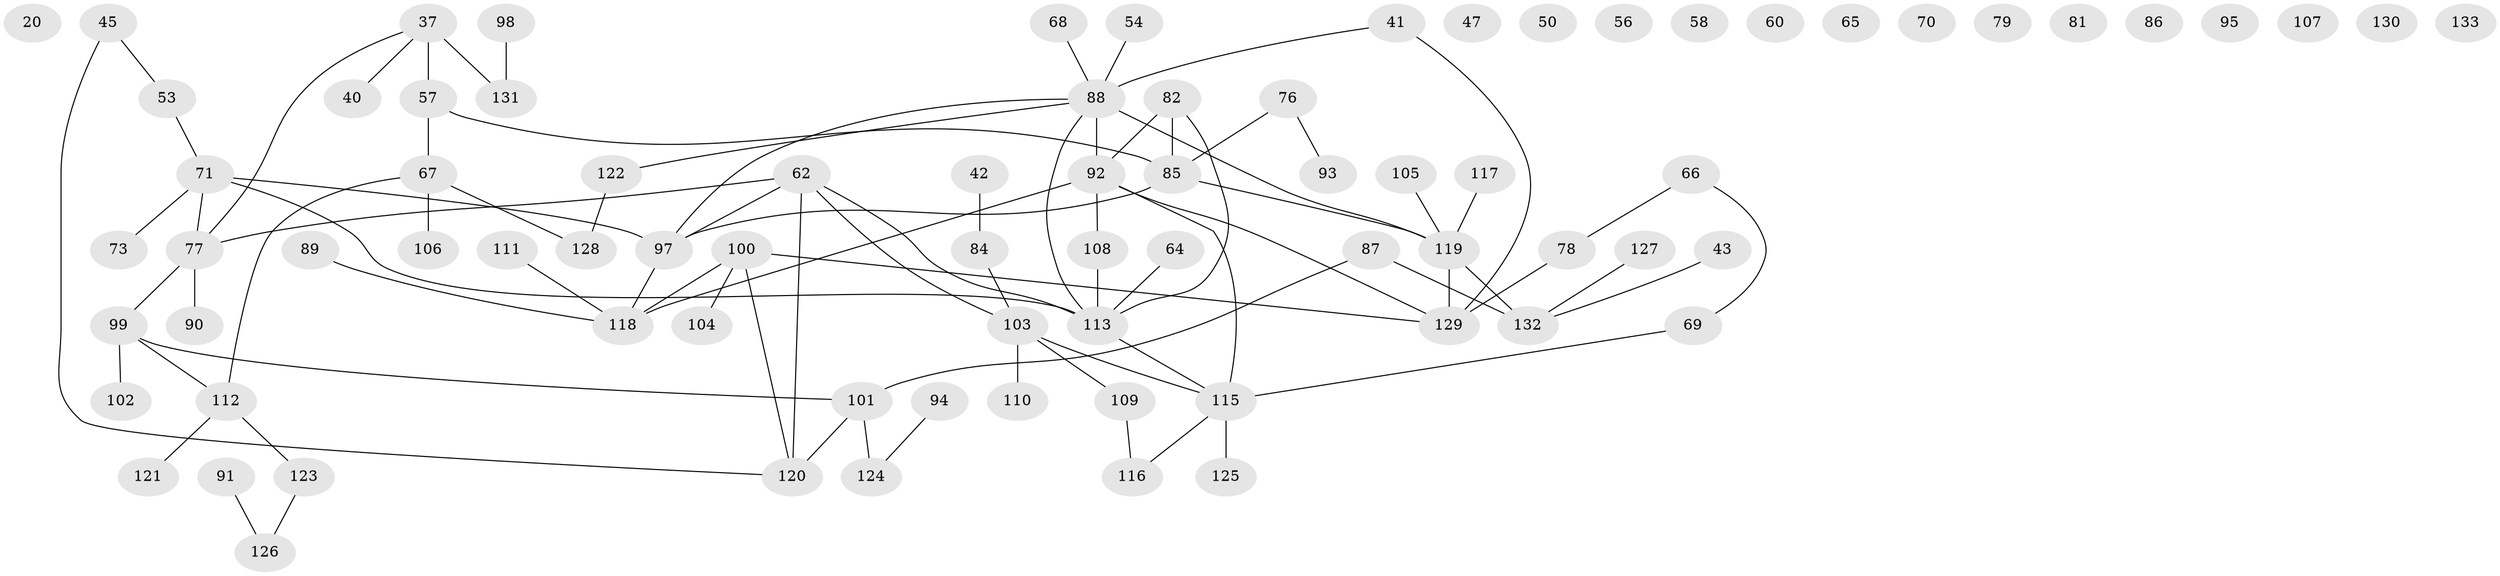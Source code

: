 // original degree distribution, {3: 0.18045112781954886, 1: 0.24060150375939848, 5: 0.06015037593984962, 2: 0.3007518796992481, 0: 0.10526315789473684, 4: 0.08270676691729323, 6: 0.022556390977443608, 8: 0.007518796992481203}
// Generated by graph-tools (version 1.1) at 2025/43/03/04/25 21:43:34]
// undirected, 79 vertices, 85 edges
graph export_dot {
graph [start="1"]
  node [color=gray90,style=filled];
  20;
  37 [super="+17"];
  40;
  41;
  42;
  43;
  45 [super="+16+11"];
  47;
  50;
  53;
  54;
  56;
  57 [super="+51"];
  58;
  60;
  62 [super="+33+52"];
  64;
  65;
  66 [super="+26"];
  67 [super="+34+24"];
  68;
  69;
  70 [super="+27"];
  71 [super="+59"];
  73;
  76;
  77 [super="+25+15"];
  78;
  79;
  81;
  82 [super="+49"];
  84;
  85 [super="+48"];
  86;
  87;
  88 [super="+75+44+29+80"];
  89;
  90;
  91 [super="+14"];
  92 [super="+10"];
  93 [super="+32"];
  94;
  95;
  97 [super="+12"];
  98;
  99;
  100 [super="+46"];
  101 [super="+96"];
  102;
  103 [super="+63"];
  104;
  105;
  106;
  107;
  108;
  109;
  110;
  111;
  112 [super="+6"];
  113;
  115 [super="+61"];
  116;
  117;
  118 [super="+72"];
  119 [super="+13+83"];
  120 [super="+28+38"];
  121;
  122;
  123 [super="+2"];
  124 [super="+114"];
  125;
  126;
  127;
  128;
  129;
  130;
  131;
  132 [super="+39+55+21"];
  133;
  37 -- 131;
  37 -- 40;
  37 -- 57 [weight=2];
  37 -- 77;
  41 -- 129;
  41 -- 88;
  42 -- 84;
  43 -- 132;
  45 -- 53;
  45 -- 120;
  53 -- 71;
  54 -- 88;
  57 -- 85;
  57 -- 67;
  62 -- 113;
  62 -- 120;
  62 -- 97;
  62 -- 77;
  62 -- 103;
  64 -- 113;
  66 -- 69;
  66 -- 78;
  67 -- 106;
  67 -- 112;
  67 -- 128;
  68 -- 88;
  69 -- 115;
  71 -- 73;
  71 -- 113 [weight=2];
  71 -- 97;
  71 -- 77;
  76 -- 85;
  76 -- 93;
  77 -- 99;
  77 -- 90;
  78 -- 129;
  82 -- 85;
  82 -- 92;
  82 -- 113;
  84 -- 103;
  85 -- 97;
  85 -- 119;
  87 -- 132;
  87 -- 101;
  88 -- 97;
  88 -- 113;
  88 -- 119;
  88 -- 92 [weight=2];
  88 -- 122;
  89 -- 118;
  91 -- 126;
  92 -- 108;
  92 -- 115 [weight=2];
  92 -- 129;
  92 -- 118;
  94 -- 124;
  97 -- 118;
  98 -- 131;
  99 -- 102;
  99 -- 112;
  99 -- 101;
  100 -- 129;
  100 -- 118;
  100 -- 104;
  100 -- 120;
  101 -- 124 [weight=2];
  101 -- 120 [weight=2];
  103 -- 109;
  103 -- 110;
  103 -- 115;
  105 -- 119;
  108 -- 113;
  109 -- 116;
  111 -- 118;
  112 -- 123;
  112 -- 121;
  113 -- 115;
  115 -- 116;
  115 -- 125;
  117 -- 119;
  119 -- 129 [weight=2];
  119 -- 132 [weight=2];
  122 -- 128;
  123 -- 126;
  127 -- 132;
}
